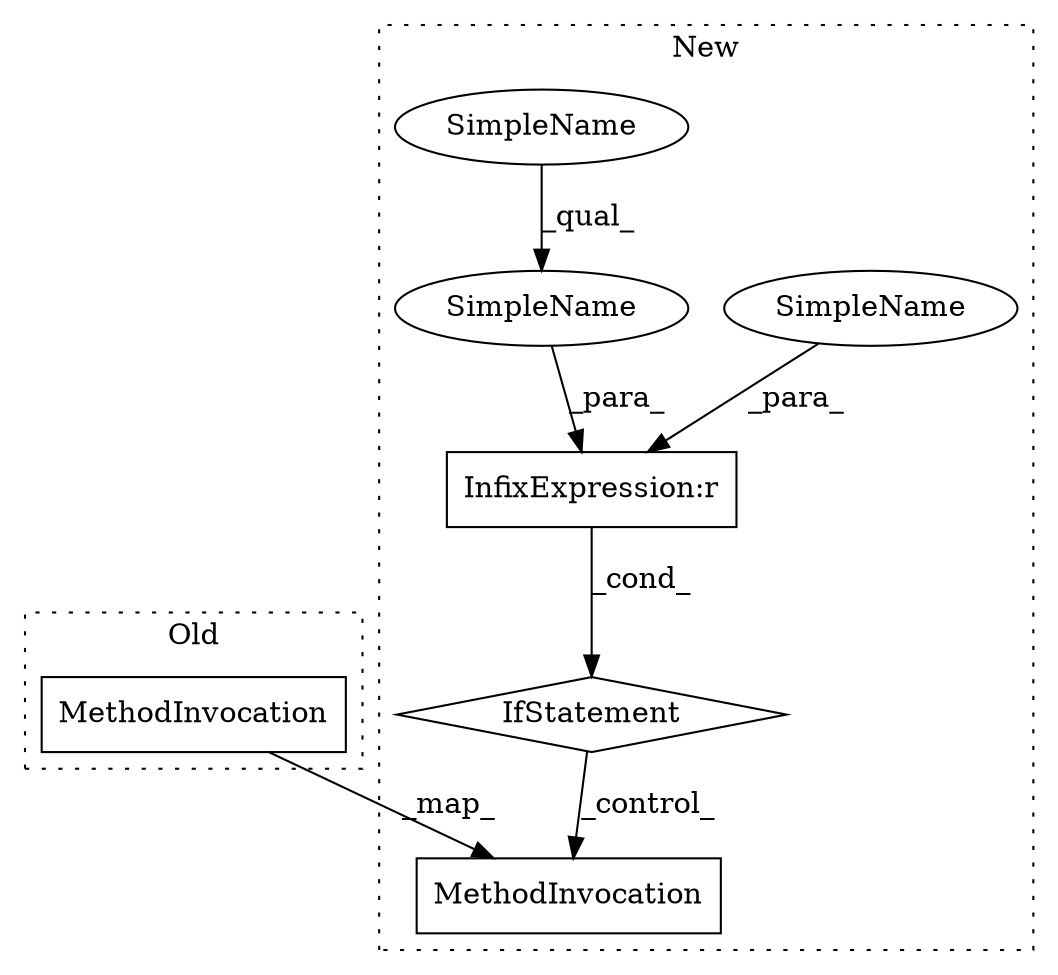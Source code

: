 digraph G {
subgraph cluster0 {
3 [label="MethodInvocation" a="32" s="4298,4313" l="8,1" shape="box"];
label = "Old";
style="dotted";
}
subgraph cluster1 {
1 [label="IfStatement" a="25" s="4716,4750" l="4,1" shape="diamond"];
2 [label="MethodInvocation" a="32" s="4785,4800" l="8,1" shape="box"];
4 [label="SimpleName" a="42" s="4737" l="13" shape="ellipse"];
5 [label="SimpleName" a="42" s="4720" l="13" shape="ellipse"];
6 [label="SimpleName" a="42" s="4737" l="9" shape="ellipse"];
7 [label="InfixExpression:r" a="27" s="4733" l="4" shape="box"];
label = "New";
style="dotted";
}
1 -> 2 [label="_control_"];
3 -> 2 [label="_map_"];
4 -> 7 [label="_para_"];
5 -> 7 [label="_para_"];
6 -> 4 [label="_qual_"];
7 -> 1 [label="_cond_"];
}